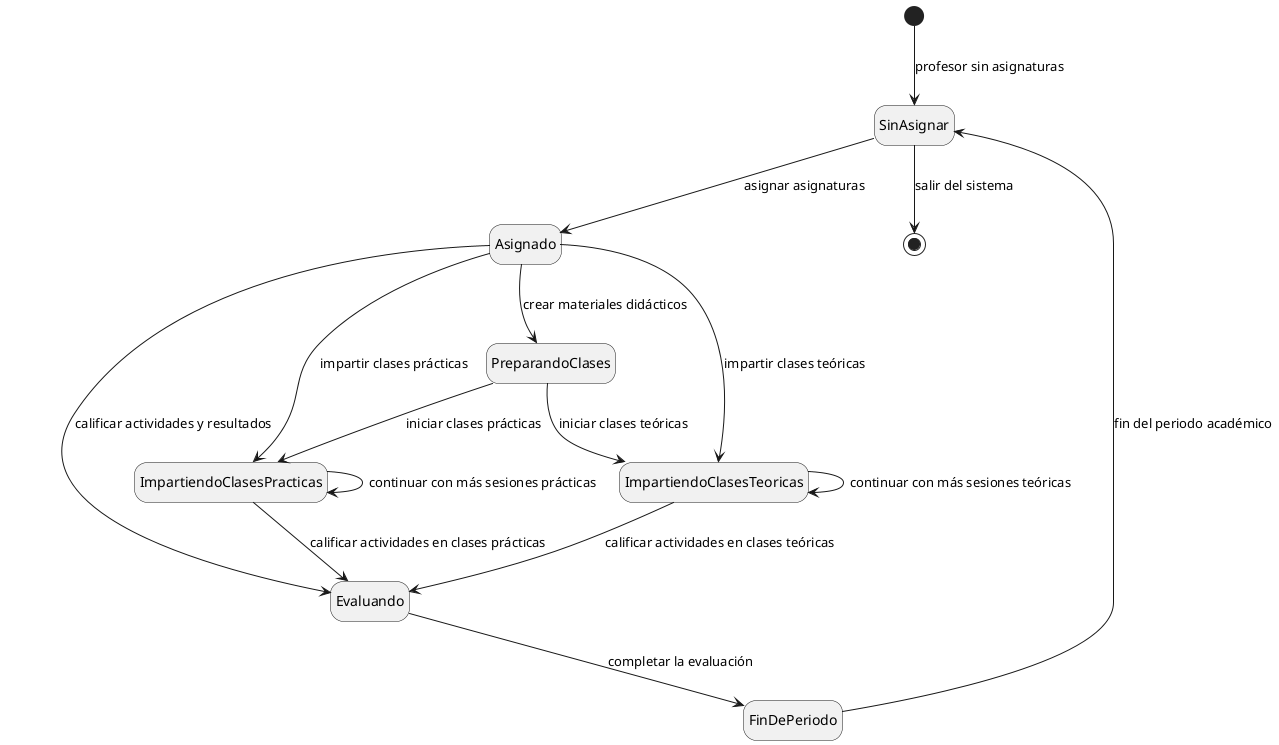 @startuml
hide empty description

[*] --> SinAsignar : profesor sin asignaturas
SinAsignar --> Asignado : asignar asignaturas

Asignado --> PreparandoClases : crear materiales didácticos
Asignado --> ImpartiendoClasesTeoricas : impartir clases teóricas
Asignado --> ImpartiendoClasesPracticas : impartir clases prácticas
Asignado --> Evaluando : calificar actividades y resultados

PreparandoClases --> ImpartiendoClasesTeoricas : iniciar clases teóricas
PreparandoClases --> ImpartiendoClasesPracticas : iniciar clases prácticas

ImpartiendoClasesTeoricas --> ImpartiendoClasesTeoricas : continuar con más sesiones teóricas
ImpartiendoClasesTeoricas --> Evaluando : calificar actividades en clases teóricas

ImpartiendoClasesPracticas --> ImpartiendoClasesPracticas : continuar con más sesiones prácticas
ImpartiendoClasesPracticas --> Evaluando : calificar actividades en clases prácticas

Evaluando --> FinDePeriodo : completar la evaluación
FinDePeriodo --> SinAsignar : fin del periodo académico
SinAsignar --> [*] : salir del sistema

@enduml

